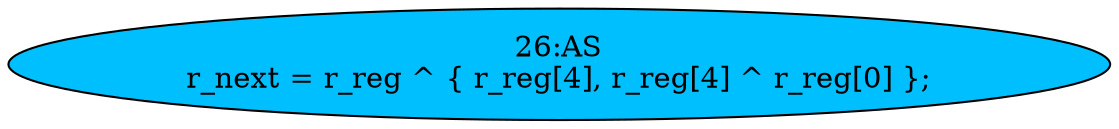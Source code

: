 strict digraph "" {
	node [label="\N"];
	"26:AS"	[ast="<pyverilog.vparser.ast.Assign object at 0x7f1b9a5b6590>",
		def_var="['r_next']",
		fillcolor=deepskyblue,
		label="26:AS
r_next = r_reg ^ { r_reg[4], r_reg[4] ^ r_reg[0] };",
		statements="[]",
		style=filled,
		typ=Assign,
		use_var="['r_reg', 'r_reg', 'r_reg', 'r_reg']"];
}
